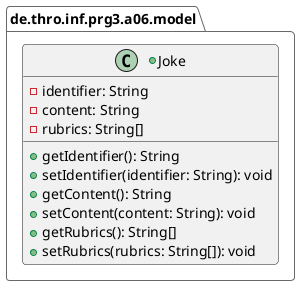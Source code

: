 @startuml
!theme vibrant
package de.thro.inf.prg3.a06.model as P1 {
    +class Joke {

        -identifier: String
        -content: String
        -rubrics: String[]

        +getIdentifier(): String
        +setIdentifier(identifier: String): void
        +getContent(): String
        +setContent(content: String): void
        +getRubrics(): String[]
        +setRubrics(rubrics: String[]): void
    }
}
@enduml
